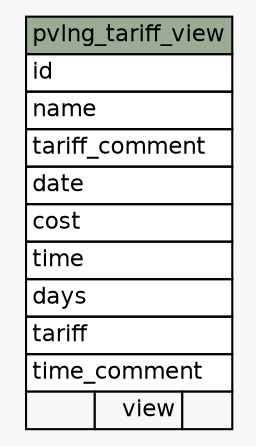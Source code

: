 // dot 2.26.3 on Linux 3.2.0-4-486
// SchemaSpy rev 590
digraph "pvlng_tariff_view" {
  graph [
    rankdir="RL"
    bgcolor="#f7f7f7"
    nodesep="0.18"
    ranksep="0.46"
    fontname="Helvetica"
    fontsize="11"
  ];
  node [
    fontname="Helvetica"
    fontsize="11"
    shape="plaintext"
  ];
  edge [
    arrowsize="0.8"
  ];
  "pvlng_tariff_view" [
    label=<
    <TABLE BORDER="0" CELLBORDER="1" CELLSPACING="0" BGCOLOR="#ffffff">
      <TR><TD COLSPAN="3" BGCOLOR="#9bab96" ALIGN="CENTER">pvlng_tariff_view</TD></TR>
      <TR><TD PORT="id" COLSPAN="3" ALIGN="LEFT">id</TD></TR>
      <TR><TD PORT="name" COLSPAN="3" ALIGN="LEFT">name</TD></TR>
      <TR><TD PORT="tariff_comment" COLSPAN="3" ALIGN="LEFT">tariff_comment</TD></TR>
      <TR><TD PORT="date" COLSPAN="3" ALIGN="LEFT">date</TD></TR>
      <TR><TD PORT="cost" COLSPAN="3" ALIGN="LEFT">cost</TD></TR>
      <TR><TD PORT="time" COLSPAN="3" ALIGN="LEFT">time</TD></TR>
      <TR><TD PORT="days" COLSPAN="3" ALIGN="LEFT">days</TD></TR>
      <TR><TD PORT="tariff" COLSPAN="3" ALIGN="LEFT">tariff</TD></TR>
      <TR><TD PORT="time_comment" COLSPAN="3" ALIGN="LEFT">time_comment</TD></TR>
      <TR><TD ALIGN="LEFT" BGCOLOR="#f7f7f7">  </TD><TD ALIGN="RIGHT" BGCOLOR="#f7f7f7">view</TD><TD ALIGN="RIGHT" BGCOLOR="#f7f7f7">  </TD></TR>
    </TABLE>>
    URL="tables/pvlng_tariff_view.html"
    tooltip="pvlng_tariff_view"
  ];
}
